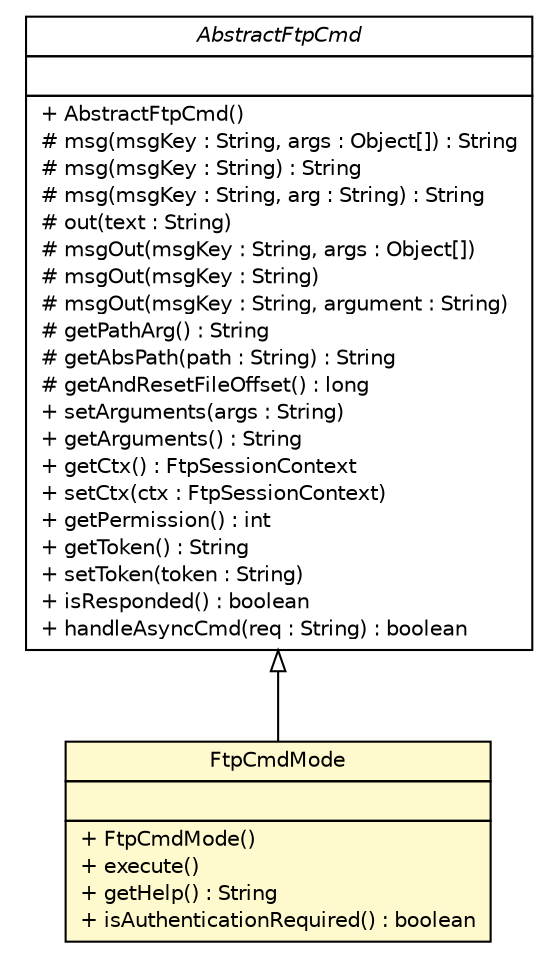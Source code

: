 #!/usr/local/bin/dot
#
# Class diagram 
# Generated by UMLGraph version 5.1 (http://www.umlgraph.org/)
#

digraph G {
	edge [fontname="Helvetica",fontsize=10,labelfontname="Helvetica",labelfontsize=10];
	node [fontname="Helvetica",fontsize=10,shape=plaintext];
	nodesep=0.25;
	ranksep=0.5;
	// com.apporiented.hermesftp.cmd.AbstractFtpCmd
	c13987 [label=<<table title="com.apporiented.hermesftp.cmd.AbstractFtpCmd" border="0" cellborder="1" cellspacing="0" cellpadding="2" port="p" href="../AbstractFtpCmd.html">
		<tr><td><table border="0" cellspacing="0" cellpadding="1">
<tr><td align="center" balign="center"><font face="Helvetica-Oblique"> AbstractFtpCmd </font></td></tr>
		</table></td></tr>
		<tr><td><table border="0" cellspacing="0" cellpadding="1">
<tr><td align="left" balign="left">  </td></tr>
		</table></td></tr>
		<tr><td><table border="0" cellspacing="0" cellpadding="1">
<tr><td align="left" balign="left"> + AbstractFtpCmd() </td></tr>
<tr><td align="left" balign="left"> # msg(msgKey : String, args : Object[]) : String </td></tr>
<tr><td align="left" balign="left"> # msg(msgKey : String) : String </td></tr>
<tr><td align="left" balign="left"> # msg(msgKey : String, arg : String) : String </td></tr>
<tr><td align="left" balign="left"> # out(text : String) </td></tr>
<tr><td align="left" balign="left"> # msgOut(msgKey : String, args : Object[]) </td></tr>
<tr><td align="left" balign="left"> # msgOut(msgKey : String) </td></tr>
<tr><td align="left" balign="left"> # msgOut(msgKey : String, argument : String) </td></tr>
<tr><td align="left" balign="left"> # getPathArg() : String </td></tr>
<tr><td align="left" balign="left"> # getAbsPath(path : String) : String </td></tr>
<tr><td align="left" balign="left"> # getAndResetFileOffset() : long </td></tr>
<tr><td align="left" balign="left"> + setArguments(args : String) </td></tr>
<tr><td align="left" balign="left"> + getArguments() : String </td></tr>
<tr><td align="left" balign="left"> + getCtx() : FtpSessionContext </td></tr>
<tr><td align="left" balign="left"> + setCtx(ctx : FtpSessionContext) </td></tr>
<tr><td align="left" balign="left"> + getPermission() : int </td></tr>
<tr><td align="left" balign="left"> + getToken() : String </td></tr>
<tr><td align="left" balign="left"> + setToken(token : String) </td></tr>
<tr><td align="left" balign="left"> + isResponded() : boolean </td></tr>
<tr><td align="left" balign="left"> + handleAsyncCmd(req : String) : boolean </td></tr>
		</table></td></tr>
		</table>>, fontname="Helvetica", fontcolor="black", fontsize=10.0];
	// com.apporiented.hermesftp.cmd.impl.FtpCmdMode
	c14020 [label=<<table title="com.apporiented.hermesftp.cmd.impl.FtpCmdMode" border="0" cellborder="1" cellspacing="0" cellpadding="2" port="p" bgcolor="lemonChiffon" href="./FtpCmdMode.html">
		<tr><td><table border="0" cellspacing="0" cellpadding="1">
<tr><td align="center" balign="center"> FtpCmdMode </td></tr>
		</table></td></tr>
		<tr><td><table border="0" cellspacing="0" cellpadding="1">
<tr><td align="left" balign="left">  </td></tr>
		</table></td></tr>
		<tr><td><table border="0" cellspacing="0" cellpadding="1">
<tr><td align="left" balign="left"> + FtpCmdMode() </td></tr>
<tr><td align="left" balign="left"> + execute() </td></tr>
<tr><td align="left" balign="left"> + getHelp() : String </td></tr>
<tr><td align="left" balign="left"> + isAuthenticationRequired() : boolean </td></tr>
		</table></td></tr>
		</table>>, fontname="Helvetica", fontcolor="black", fontsize=10.0];
	//com.apporiented.hermesftp.cmd.impl.FtpCmdMode extends com.apporiented.hermesftp.cmd.AbstractFtpCmd
	c13987:p -> c14020:p [dir=back,arrowtail=empty];
}

